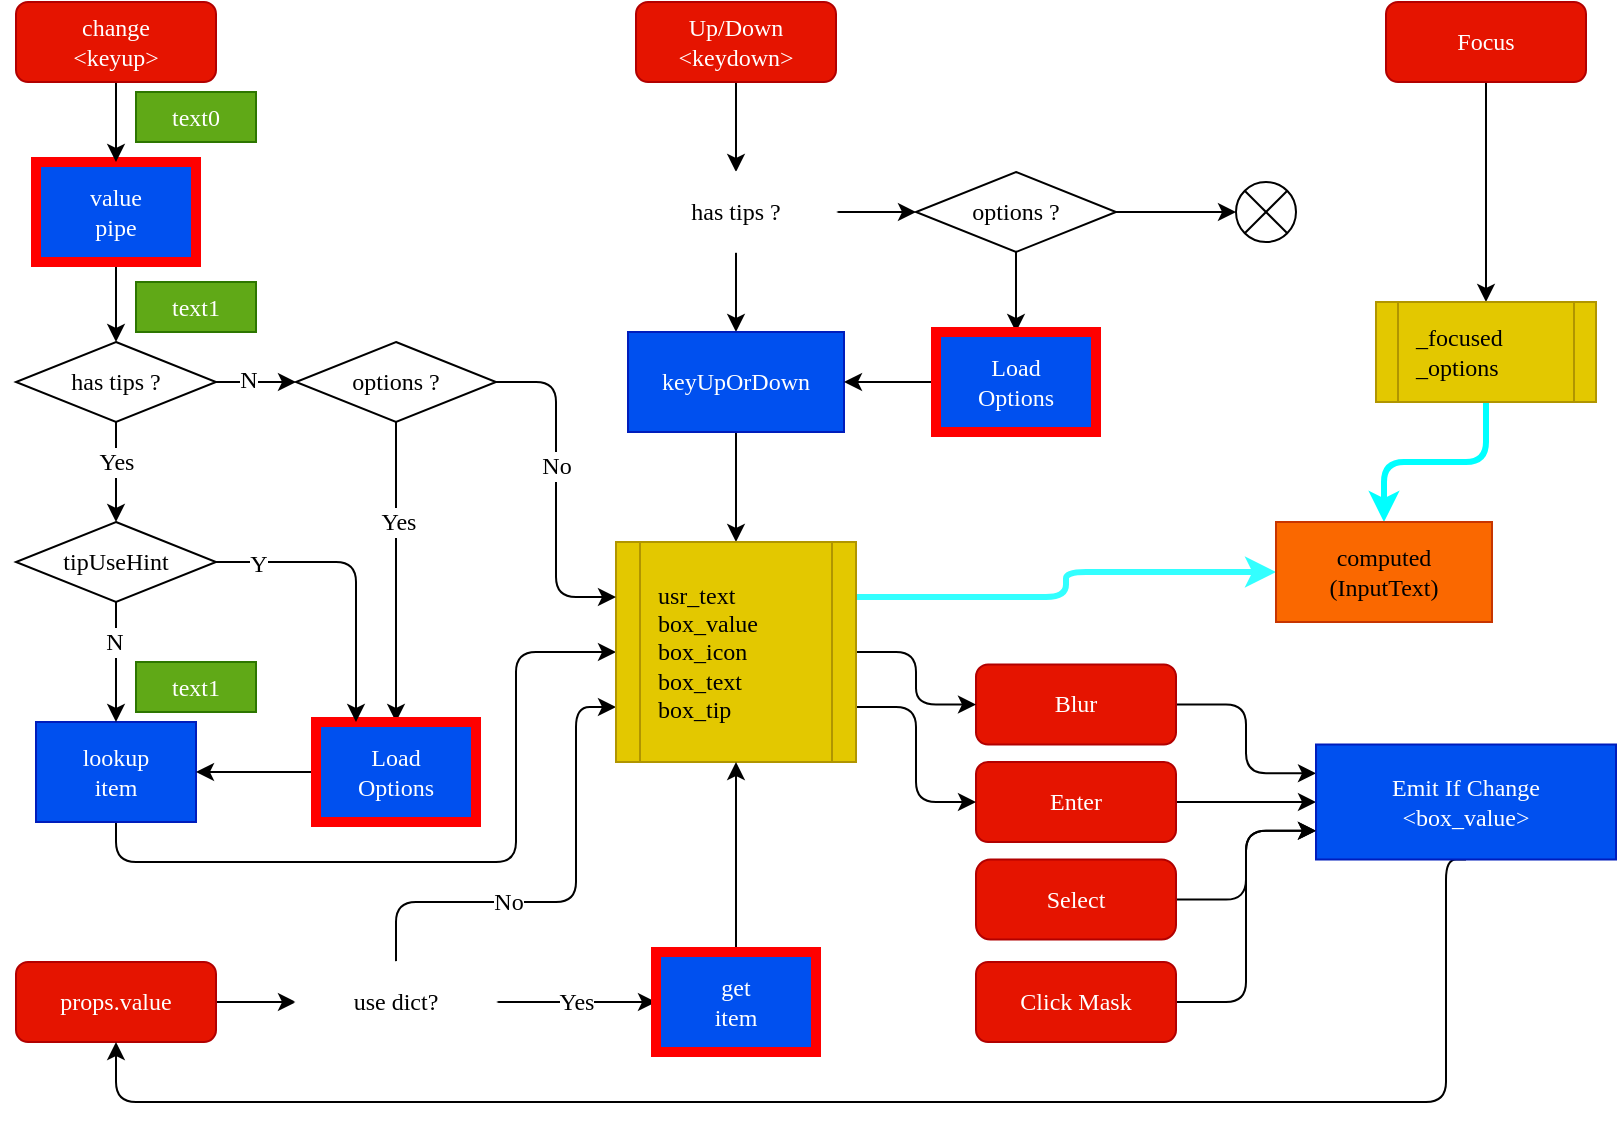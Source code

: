 <mxfile>
    <diagram id="I311CjVAPMg0SiuKlsNw" name="修改">
        <mxGraphModel dx="1166" dy="779" grid="1" gridSize="10" guides="1" tooltips="1" connect="1" arrows="1" fold="1" page="1" pageScale="1" pageWidth="1600" pageHeight="900" math="0" shadow="0">
            <root>
                <mxCell id="0"/>
                <mxCell id="1" parent="0"/>
                <mxCell id="G3gjfQG2tpVTyfgOykU4-22" style="edgeStyle=none;html=1;exitX=0.5;exitY=1;exitDx=0;exitDy=0;entryX=0.5;entryY=0;entryDx=0;entryDy=0;fontFamily=Verdana;fontSize=12;fontColor=default;" parent="1" source="G3gjfQG2tpVTyfgOykU4-1" target="G3gjfQG2tpVTyfgOykU4-4" edge="1">
                    <mxGeometry relative="1" as="geometry"/>
                </mxCell>
                <mxCell id="G3gjfQG2tpVTyfgOykU4-1" value="value &lt;br&gt;pipe" style="rounded=0;whiteSpace=wrap;html=1;fontFamily=Verdana;fillColor=#0050ef;fontColor=#ffffff;strokeColor=#FF0000;strokeWidth=5;" parent="1" vertex="1">
                    <mxGeometry x="370" y="180" width="80" height="50" as="geometry"/>
                </mxCell>
                <mxCell id="G3gjfQG2tpVTyfgOykU4-27" style="edgeStyle=orthogonalEdgeStyle;html=1;exitX=0.5;exitY=1;exitDx=0;exitDy=0;fontFamily=Verdana;fontSize=12;fontColor=default;entryX=0;entryY=0.5;entryDx=0;entryDy=0;" parent="1" source="G3gjfQG2tpVTyfgOykU4-2" target="G3gjfQG2tpVTyfgOykU4-18" edge="1">
                    <mxGeometry relative="1" as="geometry">
                        <mxPoint x="620" y="450" as="targetPoint"/>
                        <Array as="points">
                            <mxPoint x="410" y="530"/>
                            <mxPoint x="610" y="530"/>
                            <mxPoint x="610" y="425"/>
                        </Array>
                    </mxGeometry>
                </mxCell>
                <mxCell id="G3gjfQG2tpVTyfgOykU4-2" value="lookup&lt;br&gt;item" style="rounded=0;whiteSpace=wrap;html=1;fontFamily=Verdana;fillColor=#0050ef;fontColor=#ffffff;strokeColor=#001DBC;" parent="1" vertex="1">
                    <mxGeometry x="370" y="460" width="80" height="50" as="geometry"/>
                </mxCell>
                <mxCell id="G3gjfQG2tpVTyfgOykU4-23" style="edgeStyle=none;html=1;exitX=0;exitY=0.5;exitDx=0;exitDy=0;fontFamily=Verdana;fontSize=12;fontColor=default;" parent="1" source="G3gjfQG2tpVTyfgOykU4-4" target="G3gjfQG2tpVTyfgOykU4-20" edge="1">
                    <mxGeometry relative="1" as="geometry"/>
                </mxCell>
                <mxCell id="G3gjfQG2tpVTyfgOykU4-24" value="No" style="edgeLabel;html=1;align=center;verticalAlign=middle;resizable=0;points=[];fontSize=12;fontFamily=Verdana;fontColor=default;" parent="G3gjfQG2tpVTyfgOykU4-23" vertex="1" connectable="0">
                    <mxGeometry x="-0.48" y="2" relative="1" as="geometry">
                        <mxPoint x="-7" y="-2" as="offset"/>
                    </mxGeometry>
                </mxCell>
                <mxCell id="G3gjfQG2tpVTyfgOykU4-34" value="N" style="edgeLabel;html=1;align=center;verticalAlign=middle;resizable=0;points=[];fontSize=12;fontFamily=Verdana;fontColor=default;" parent="G3gjfQG2tpVTyfgOykU4-23" vertex="1" connectable="0">
                    <mxGeometry x="0.657" y="1" relative="1" as="geometry">
                        <mxPoint as="offset"/>
                    </mxGeometry>
                </mxCell>
                <mxCell id="G3gjfQG2tpVTyfgOykU4-25" style="edgeStyle=none;html=1;entryX=0.5;entryY=0;entryDx=0;entryDy=0;fontFamily=Verdana;fontSize=12;fontColor=default;" parent="1" source="G3gjfQG2tpVTyfgOykU4-4" target="G3gjfQG2tpVTyfgOykU4-37" edge="1">
                    <mxGeometry relative="1" as="geometry"/>
                </mxCell>
                <mxCell id="G3gjfQG2tpVTyfgOykU4-26" value="Yes" style="edgeLabel;html=1;align=center;verticalAlign=middle;resizable=0;points=[];fontSize=12;fontFamily=Verdana;fontColor=default;" parent="G3gjfQG2tpVTyfgOykU4-25" vertex="1" connectable="0">
                    <mxGeometry x="-0.44" y="-2" relative="1" as="geometry">
                        <mxPoint x="2" y="6" as="offset"/>
                    </mxGeometry>
                </mxCell>
                <mxCell id="G3gjfQG2tpVTyfgOykU4-4" value="has tips ?" style="rhombus;whiteSpace=wrap;html=1;rounded=0;strokeColor=default;fontFamily=Verdana;fontSize=12;fontColor=default;fillColor=default;" parent="1" vertex="1">
                    <mxGeometry x="360" y="270" width="100" height="40" as="geometry"/>
                </mxCell>
                <mxCell id="G3gjfQG2tpVTyfgOykU4-21" style="edgeStyle=none;html=1;exitX=0.5;exitY=1;exitDx=0;exitDy=0;fontFamily=Verdana;fontSize=12;fontColor=default;" parent="1" source="G3gjfQG2tpVTyfgOykU4-6" target="G3gjfQG2tpVTyfgOykU4-1" edge="1">
                    <mxGeometry relative="1" as="geometry"/>
                </mxCell>
                <mxCell id="G3gjfQG2tpVTyfgOykU4-6" value="change&lt;br&gt;&amp;lt;keyup&amp;gt;" style="rounded=1;whiteSpace=wrap;html=1;strokeColor=#B20000;fontFamily=Verdana;fontSize=12;fontColor=#ffffff;fillColor=#e51400;" parent="1" vertex="1">
                    <mxGeometry x="360" y="100" width="100" height="40" as="geometry"/>
                </mxCell>
                <mxCell id="G3gjfQG2tpVTyfgOykU4-32" style="edgeStyle=none;html=1;exitX=0.5;exitY=1;exitDx=0;exitDy=0;fontFamily=Verdana;fontSize=12;fontColor=default;" parent="1" source="G3gjfQG2tpVTyfgOykU4-7" target="G3gjfQG2tpVTyfgOykU4-12" edge="1">
                    <mxGeometry relative="1" as="geometry"/>
                </mxCell>
                <mxCell id="G3gjfQG2tpVTyfgOykU4-7" value="Up/Down&lt;br&gt;&amp;lt;keydown&amp;gt;" style="rounded=1;whiteSpace=wrap;html=1;strokeColor=#B20000;fontFamily=Verdana;fontSize=12;fontColor=#ffffff;fillColor=#e51400;" parent="1" vertex="1">
                    <mxGeometry x="670" y="100" width="100" height="40" as="geometry"/>
                </mxCell>
                <mxCell id="3" style="html=1;exitX=1;exitY=0.5;exitDx=0;exitDy=0;entryX=0;entryY=0.75;entryDx=0;entryDy=0;edgeStyle=orthogonalEdgeStyle;" edge="1" parent="1" source="G3gjfQG2tpVTyfgOykU4-8" target="G3gjfQG2tpVTyfgOykU4-82">
                    <mxGeometry relative="1" as="geometry"/>
                </mxCell>
                <mxCell id="G3gjfQG2tpVTyfgOykU4-8" value="Select" style="rounded=1;whiteSpace=wrap;html=1;strokeColor=#B20000;fontFamily=Verdana;fontSize=12;fontColor=#ffffff;fillColor=#e51400;arcSize=18;" parent="1" vertex="1">
                    <mxGeometry x="840" y="528.75" width="100" height="40" as="geometry"/>
                </mxCell>
                <mxCell id="G3gjfQG2tpVTyfgOykU4-60" style="edgeStyle=orthogonalEdgeStyle;html=1;exitX=0.5;exitY=0;exitDx=0;exitDy=0;entryX=0;entryY=0.75;entryDx=0;entryDy=0;fontFamily=Lucida Console;fontSize=12;fontColor=default;" parent="1" source="G3gjfQG2tpVTyfgOykU4-58" target="G3gjfQG2tpVTyfgOykU4-18" edge="1">
                    <mxGeometry relative="1" as="geometry">
                        <Array as="points">
                            <mxPoint x="550" y="550"/>
                            <mxPoint x="640" y="550"/>
                            <mxPoint x="640" y="453"/>
                        </Array>
                    </mxGeometry>
                </mxCell>
                <mxCell id="G3gjfQG2tpVTyfgOykU4-65" value="No" style="edgeLabel;html=1;align=center;verticalAlign=middle;resizable=0;points=[];fontSize=12;fontFamily=Lucida Console;fontColor=default;" parent="G3gjfQG2tpVTyfgOykU4-60" vertex="1" connectable="0">
                    <mxGeometry x="-0.281" relative="1" as="geometry">
                        <mxPoint as="offset"/>
                    </mxGeometry>
                </mxCell>
                <mxCell id="G3gjfQG2tpVTyfgOykU4-63" style="edgeStyle=none;html=1;exitX=1;exitY=0.5;exitDx=0;exitDy=0;entryX=0;entryY=0.5;entryDx=0;entryDy=0;fontFamily=Lucida Console;fontSize=12;fontColor=default;" parent="1" source="G3gjfQG2tpVTyfgOykU4-9" target="G3gjfQG2tpVTyfgOykU4-58" edge="1">
                    <mxGeometry relative="1" as="geometry"/>
                </mxCell>
                <mxCell id="G3gjfQG2tpVTyfgOykU4-9" value="props.value" style="rounded=1;whiteSpace=wrap;html=1;strokeColor=#B20000;fontFamily=Verdana;fontSize=12;fontColor=#ffffff;fillColor=#e51400;" parent="1" vertex="1">
                    <mxGeometry x="360" y="580" width="100" height="40" as="geometry"/>
                </mxCell>
                <mxCell id="G3gjfQG2tpVTyfgOykU4-48" style="edgeStyle=none;html=1;exitX=0.5;exitY=1;exitDx=0;exitDy=0;entryX=0.5;entryY=0;entryDx=0;entryDy=0;fontFamily=Verdana;fontSize=12;fontColor=default;" parent="1" source="G3gjfQG2tpVTyfgOykU4-12" target="G3gjfQG2tpVTyfgOykU4-17" edge="1">
                    <mxGeometry relative="1" as="geometry"/>
                </mxCell>
                <mxCell id="G3gjfQG2tpVTyfgOykU4-49" style="edgeStyle=none;html=1;exitX=1;exitY=0.5;exitDx=0;exitDy=0;fontFamily=Verdana;fontSize=12;fontColor=default;" parent="1" source="G3gjfQG2tpVTyfgOykU4-12" target="G3gjfQG2tpVTyfgOykU4-43" edge="1">
                    <mxGeometry relative="1" as="geometry"/>
                </mxCell>
                <mxCell id="G3gjfQG2tpVTyfgOykU4-12" value="has&amp;nbsp;tips ?" style="rhombus;whiteSpace=wrap;html=1;rounded=0;strokeColor=#fff;fontFamily=Verdana;fontSize=12;fontColor=default;fillColor=default;" parent="1" vertex="1">
                    <mxGeometry x="670" y="185" width="100" height="40" as="geometry"/>
                </mxCell>
                <mxCell id="G3gjfQG2tpVTyfgOykU4-78" style="edgeStyle=orthogonalEdgeStyle;html=1;exitX=1;exitY=0.5;exitDx=0;exitDy=0;fontFamily=Lucida Console;fontSize=12;fontColor=default;" parent="1" source="G3gjfQG2tpVTyfgOykU4-14" target="G3gjfQG2tpVTyfgOykU4-82" edge="1">
                    <mxGeometry relative="1" as="geometry">
                        <mxPoint x="990" y="425" as="targetPoint"/>
                    </mxGeometry>
                </mxCell>
                <mxCell id="G3gjfQG2tpVTyfgOykU4-14" value="Enter" style="rounded=1;whiteSpace=wrap;html=1;strokeColor=#B20000;fontFamily=Verdana;fontSize=12;fontColor=#ffffff;fillColor=#e51400;" parent="1" vertex="1">
                    <mxGeometry x="840" y="480" width="100" height="40" as="geometry"/>
                </mxCell>
                <mxCell id="G3gjfQG2tpVTyfgOykU4-72" style="edgeStyle=orthogonalEdgeStyle;html=1;exitX=1;exitY=0.5;exitDx=0;exitDy=0;entryX=0;entryY=0.25;entryDx=0;entryDy=0;fontFamily=Lucida Console;fontSize=12;fontColor=default;" parent="1" source="G3gjfQG2tpVTyfgOykU4-15" target="G3gjfQG2tpVTyfgOykU4-82" edge="1">
                    <mxGeometry relative="1" as="geometry">
                        <mxPoint x="1200" y="480" as="targetPoint"/>
                    </mxGeometry>
                </mxCell>
                <mxCell id="G3gjfQG2tpVTyfgOykU4-15" value="Blur" style="rounded=1;whiteSpace=wrap;html=1;strokeColor=#B20000;fontFamily=Verdana;fontSize=12;fontColor=#ffffff;fillColor=#e51400;" parent="1" vertex="1">
                    <mxGeometry x="840" y="431.25" width="100" height="40" as="geometry"/>
                </mxCell>
                <mxCell id="G3gjfQG2tpVTyfgOykU4-54" style="edgeStyle=none;html=1;exitX=0.5;exitY=1;exitDx=0;exitDy=0;entryX=0.5;entryY=0;entryDx=0;entryDy=0;fontFamily=Verdana;fontSize=12;fontColor=default;" parent="1" source="G3gjfQG2tpVTyfgOykU4-17" target="G3gjfQG2tpVTyfgOykU4-18" edge="1">
                    <mxGeometry relative="1" as="geometry"/>
                </mxCell>
                <mxCell id="G3gjfQG2tpVTyfgOykU4-17" value="keyUpOrDown" style="rounded=0;whiteSpace=wrap;html=1;fontFamily=Verdana;fillColor=#0050ef;fontColor=#ffffff;strokeColor=#001DBC;" parent="1" vertex="1">
                    <mxGeometry x="666" y="265" width="108" height="50" as="geometry"/>
                </mxCell>
                <mxCell id="G3gjfQG2tpVTyfgOykU4-67" style="edgeStyle=elbowEdgeStyle;html=1;exitX=1;exitY=0.5;exitDx=0;exitDy=0;entryX=0;entryY=0.5;entryDx=0;entryDy=0;fontFamily=Lucida Console;fontSize=12;fontColor=default;" parent="1" source="G3gjfQG2tpVTyfgOykU4-18" target="G3gjfQG2tpVTyfgOykU4-15" edge="1">
                    <mxGeometry relative="1" as="geometry"/>
                </mxCell>
                <mxCell id="G3gjfQG2tpVTyfgOykU4-68" style="edgeStyle=orthogonalEdgeStyle;html=1;exitX=1;exitY=0.75;exitDx=0;exitDy=0;fontFamily=Lucida Console;fontSize=12;fontColor=default;entryX=0;entryY=0.5;entryDx=0;entryDy=0;" parent="1" source="G3gjfQG2tpVTyfgOykU4-18" target="G3gjfQG2tpVTyfgOykU4-14" edge="1">
                    <mxGeometry relative="1" as="geometry"/>
                </mxCell>
                <mxCell id="8" style="edgeStyle=orthogonalEdgeStyle;html=1;exitX=1;exitY=0.25;exitDx=0;exitDy=0;entryX=0;entryY=0.5;entryDx=0;entryDy=0;strokeColor=#33FFFF;strokeWidth=3;" edge="1" parent="1" source="G3gjfQG2tpVTyfgOykU4-18" target="6">
                    <mxGeometry relative="1" as="geometry"/>
                </mxCell>
                <mxCell id="G3gjfQG2tpVTyfgOykU4-18" value="usr_text&lt;br&gt;box_value&lt;br&gt;box_icon&lt;br&gt;box_text&lt;br&gt;box_tip" style="shape=process;whiteSpace=wrap;html=1;backgroundOutline=1;rounded=0;strokeColor=#B09500;fontFamily=Lucida Console;fontSize=12;fontColor=#000000;fillColor=#e3c800;align=left;spacingLeft=7;" parent="1" vertex="1">
                    <mxGeometry x="660" y="370" width="120" height="110" as="geometry"/>
                </mxCell>
                <mxCell id="G3gjfQG2tpVTyfgOykU4-28" style="edgeStyle=none;html=1;exitX=0.5;exitY=1;exitDx=0;exitDy=0;fontFamily=Verdana;fontSize=12;fontColor=default;entryX=0.5;entryY=0;entryDx=0;entryDy=0;" parent="1" source="G3gjfQG2tpVTyfgOykU4-20" target="G3gjfQG2tpVTyfgOykU4-33" edge="1">
                    <mxGeometry relative="1" as="geometry">
                        <mxPoint x="490" y="330" as="targetPoint"/>
                        <Array as="points"/>
                    </mxGeometry>
                </mxCell>
                <mxCell id="G3gjfQG2tpVTyfgOykU4-35" value="Yes" style="edgeLabel;html=1;align=center;verticalAlign=middle;resizable=0;points=[];fontSize=12;fontFamily=Verdana;fontColor=default;" parent="G3gjfQG2tpVTyfgOykU4-28" vertex="1" connectable="0">
                    <mxGeometry x="-0.4" y="1" relative="1" as="geometry">
                        <mxPoint y="5" as="offset"/>
                    </mxGeometry>
                </mxCell>
                <mxCell id="G3gjfQG2tpVTyfgOykU4-30" style="edgeStyle=orthogonalEdgeStyle;html=1;exitX=1;exitY=0.5;exitDx=0;exitDy=0;entryX=0;entryY=0.25;entryDx=0;entryDy=0;fontFamily=Verdana;fontSize=12;fontColor=default;" parent="1" source="G3gjfQG2tpVTyfgOykU4-20" target="G3gjfQG2tpVTyfgOykU4-18" edge="1">
                    <mxGeometry relative="1" as="geometry"/>
                </mxCell>
                <mxCell id="G3gjfQG2tpVTyfgOykU4-31" value="No" style="edgeLabel;html=1;align=center;verticalAlign=middle;resizable=0;points=[];fontSize=12;fontFamily=Verdana;fontColor=default;" parent="G3gjfQG2tpVTyfgOykU4-30" vertex="1" connectable="0">
                    <mxGeometry x="-0.6" relative="1" as="geometry">
                        <mxPoint y="38" as="offset"/>
                    </mxGeometry>
                </mxCell>
                <mxCell id="G3gjfQG2tpVTyfgOykU4-20" value="options ?" style="rhombus;whiteSpace=wrap;html=1;rounded=0;strokeColor=default;fontFamily=Verdana;fontSize=12;fontColor=default;fillColor=default;" parent="1" vertex="1">
                    <mxGeometry x="500" y="270" width="100" height="40" as="geometry"/>
                </mxCell>
                <mxCell id="G3gjfQG2tpVTyfgOykU4-36" style="edgeStyle=none;html=1;entryX=1;entryY=0.5;entryDx=0;entryDy=0;fontFamily=Verdana;fontSize=12;fontColor=default;" parent="1" source="G3gjfQG2tpVTyfgOykU4-33" target="G3gjfQG2tpVTyfgOykU4-2" edge="1">
                    <mxGeometry relative="1" as="geometry"/>
                </mxCell>
                <mxCell id="G3gjfQG2tpVTyfgOykU4-33" value="Load&lt;br&gt;Options" style="rounded=0;whiteSpace=wrap;html=1;fontFamily=Verdana;fillColor=#0050ef;fontColor=#ffffff;strokeColor=#FF0000;strokeWidth=5;" parent="1" vertex="1">
                    <mxGeometry x="510" y="460" width="80" height="50" as="geometry"/>
                </mxCell>
                <mxCell id="G3gjfQG2tpVTyfgOykU4-38" style="edgeStyle=none;html=1;exitX=1;exitY=0.5;exitDx=0;exitDy=0;entryX=0.25;entryY=0;entryDx=0;entryDy=0;fontFamily=Verdana;fontSize=12;fontColor=default;" parent="1" source="G3gjfQG2tpVTyfgOykU4-37" target="G3gjfQG2tpVTyfgOykU4-33" edge="1">
                    <mxGeometry relative="1" as="geometry">
                        <Array as="points">
                            <mxPoint x="530" y="380"/>
                        </Array>
                    </mxGeometry>
                </mxCell>
                <mxCell id="G3gjfQG2tpVTyfgOykU4-40" value="Y" style="edgeLabel;html=1;align=center;verticalAlign=middle;resizable=0;points=[];fontSize=12;fontFamily=Verdana;fontColor=default;" parent="G3gjfQG2tpVTyfgOykU4-38" vertex="1" connectable="0">
                    <mxGeometry x="-0.72" y="-1" relative="1" as="geometry">
                        <mxPoint as="offset"/>
                    </mxGeometry>
                </mxCell>
                <mxCell id="G3gjfQG2tpVTyfgOykU4-39" style="edgeStyle=none;html=1;exitX=0.5;exitY=1;exitDx=0;exitDy=0;entryX=0.5;entryY=0;entryDx=0;entryDy=0;fontFamily=Verdana;fontSize=12;fontColor=default;" parent="1" source="G3gjfQG2tpVTyfgOykU4-37" target="G3gjfQG2tpVTyfgOykU4-2" edge="1">
                    <mxGeometry relative="1" as="geometry"/>
                </mxCell>
                <mxCell id="G3gjfQG2tpVTyfgOykU4-41" value="N" style="edgeLabel;html=1;align=center;verticalAlign=middle;resizable=0;points=[];fontSize=12;fontFamily=Verdana;fontColor=default;" parent="G3gjfQG2tpVTyfgOykU4-39" vertex="1" connectable="0">
                    <mxGeometry x="-0.333" y="-1" relative="1" as="geometry">
                        <mxPoint as="offset"/>
                    </mxGeometry>
                </mxCell>
                <mxCell id="G3gjfQG2tpVTyfgOykU4-37" value="tipUseHint" style="rhombus;whiteSpace=wrap;html=1;rounded=0;strokeColor=default;fontFamily=Verdana;fontSize=12;fontColor=default;fillColor=default;" parent="1" vertex="1">
                    <mxGeometry x="360" y="360" width="100" height="40" as="geometry"/>
                </mxCell>
                <mxCell id="G3gjfQG2tpVTyfgOykU4-46" style="edgeStyle=none;html=1;exitX=0.5;exitY=1;exitDx=0;exitDy=0;entryX=0.5;entryY=0;entryDx=0;entryDy=0;fontFamily=Verdana;fontSize=12;fontColor=default;" parent="1" source="G3gjfQG2tpVTyfgOykU4-43" target="G3gjfQG2tpVTyfgOykU4-44" edge="1">
                    <mxGeometry relative="1" as="geometry"/>
                </mxCell>
                <mxCell id="G3gjfQG2tpVTyfgOykU4-93" style="edgeStyle=none;html=1;exitX=1;exitY=0.5;exitDx=0;exitDy=0;entryX=0;entryY=0.5;entryDx=0;entryDy=0;fontFamily=Lucida Console;fontSize=12;fontColor=default;" parent="1" source="G3gjfQG2tpVTyfgOykU4-43" target="G3gjfQG2tpVTyfgOykU4-92" edge="1">
                    <mxGeometry relative="1" as="geometry">
                        <Array as="points">
                            <mxPoint x="940" y="205"/>
                        </Array>
                    </mxGeometry>
                </mxCell>
                <mxCell id="G3gjfQG2tpVTyfgOykU4-43" value="options ?" style="rhombus;whiteSpace=wrap;html=1;rounded=0;strokeColor=default;fontFamily=Verdana;fontSize=12;fontColor=default;fillColor=default;" parent="1" vertex="1">
                    <mxGeometry x="810" y="185" width="100" height="40" as="geometry"/>
                </mxCell>
                <mxCell id="G3gjfQG2tpVTyfgOykU4-47" style="edgeStyle=none;html=1;exitX=0;exitY=0.5;exitDx=0;exitDy=0;fontFamily=Verdana;fontSize=12;fontColor=default;" parent="1" source="G3gjfQG2tpVTyfgOykU4-44" target="G3gjfQG2tpVTyfgOykU4-17" edge="1">
                    <mxGeometry relative="1" as="geometry"/>
                </mxCell>
                <mxCell id="G3gjfQG2tpVTyfgOykU4-44" value="Load&lt;br&gt;Options" style="rounded=0;whiteSpace=wrap;html=1;fontFamily=Verdana;fillColor=#0050ef;fontColor=#ffffff;strokeColor=#FF0000;strokeWidth=5;" parent="1" vertex="1">
                    <mxGeometry x="820" y="265" width="80" height="50" as="geometry"/>
                </mxCell>
                <mxCell id="G3gjfQG2tpVTyfgOykU4-52" value="N" style="text;strokeColor=none;fillColor=none;html=1;fontSize=12;fontStyle=0;verticalAlign=middle;align=center;fillStyle=auto;fontFamily=Verdana;fontColor=#FFFFFF;rounded=0;" parent="1" vertex="1">
                    <mxGeometry x="690" y="225" width="20" height="30" as="geometry"/>
                </mxCell>
                <mxCell id="G3gjfQG2tpVTyfgOykU4-53" value="Y" style="text;strokeColor=none;fillColor=none;html=1;fontSize=12;fontStyle=0;verticalAlign=middle;align=center;fillStyle=auto;fontFamily=Verdana;fontColor=#FFFFFF;rounded=0;" parent="1" vertex="1">
                    <mxGeometry x="780" y="170" width="20" height="30" as="geometry"/>
                </mxCell>
                <mxCell id="G3gjfQG2tpVTyfgOykU4-56" value="Y" style="text;strokeColor=none;fillColor=none;html=1;fontSize=12;fontStyle=0;verticalAlign=middle;align=center;fillStyle=auto;fontFamily=Verdana;fontColor=#FFFFFF;rounded=0;" parent="1" vertex="1">
                    <mxGeometry x="860" y="225" width="20" height="30" as="geometry"/>
                </mxCell>
                <mxCell id="G3gjfQG2tpVTyfgOykU4-64" style="edgeStyle=none;html=1;exitX=1;exitY=0.5;exitDx=0;exitDy=0;entryX=0;entryY=0.5;entryDx=0;entryDy=0;fontFamily=Lucida Console;fontSize=12;fontColor=default;" parent="1" source="G3gjfQG2tpVTyfgOykU4-58" target="G3gjfQG2tpVTyfgOykU4-59" edge="1">
                    <mxGeometry relative="1" as="geometry"/>
                </mxCell>
                <mxCell id="G3gjfQG2tpVTyfgOykU4-66" value="Yes" style="edgeLabel;html=1;align=center;verticalAlign=middle;resizable=0;points=[];fontSize=12;fontFamily=Lucida Console;fontColor=default;" parent="G3gjfQG2tpVTyfgOykU4-64" vertex="1" connectable="0">
                    <mxGeometry x="0.325" y="1" relative="1" as="geometry">
                        <mxPoint x="-13" y="1" as="offset"/>
                    </mxGeometry>
                </mxCell>
                <mxCell id="G3gjfQG2tpVTyfgOykU4-58" value="use dict?" style="rhombus;whiteSpace=wrap;html=1;rounded=0;strokeColor=#fff;fontFamily=Verdana;fontSize=12;fontColor=default;fillColor=default;" parent="1" vertex="1">
                    <mxGeometry x="500" y="580" width="100" height="40" as="geometry"/>
                </mxCell>
                <mxCell id="G3gjfQG2tpVTyfgOykU4-61" style="edgeStyle=none;html=1;entryX=0.5;entryY=1;entryDx=0;entryDy=0;fontFamily=Lucida Console;fontSize=12;fontColor=default;" parent="1" source="G3gjfQG2tpVTyfgOykU4-59" target="G3gjfQG2tpVTyfgOykU4-18" edge="1">
                    <mxGeometry relative="1" as="geometry"/>
                </mxCell>
                <mxCell id="G3gjfQG2tpVTyfgOykU4-59" value="get&lt;br&gt;item" style="rounded=0;whiteSpace=wrap;html=1;fontFamily=Verdana;fillColor=#0050ef;fontColor=#ffffff;strokeColor=#FF0000;strokeWidth=5;" parent="1" vertex="1">
                    <mxGeometry x="680" y="575" width="80" height="50" as="geometry"/>
                </mxCell>
                <mxCell id="G3gjfQG2tpVTyfgOykU4-85" style="edgeStyle=orthogonalEdgeStyle;html=1;exitX=0.5;exitY=1;exitDx=0;exitDy=0;entryX=0.5;entryY=1;entryDx=0;entryDy=0;fontFamily=Lucida Console;fontSize=12;fontColor=default;" parent="1" source="G3gjfQG2tpVTyfgOykU4-82" target="G3gjfQG2tpVTyfgOykU4-9" edge="1">
                    <mxGeometry relative="1" as="geometry">
                        <Array as="points">
                            <mxPoint x="1075" y="650"/>
                            <mxPoint x="410" y="650"/>
                        </Array>
                    </mxGeometry>
                </mxCell>
                <mxCell id="G3gjfQG2tpVTyfgOykU4-82" value="Emit If Change&lt;br&gt;&amp;lt;box_value&amp;gt;" style="rounded=0;whiteSpace=wrap;html=1;fontFamily=Verdana;fillColor=#0050ef;fontColor=#ffffff;strokeColor=#001DBC;" parent="1" vertex="1">
                    <mxGeometry x="1010" y="471.25" width="150" height="57.5" as="geometry"/>
                </mxCell>
                <mxCell id="G3gjfQG2tpVTyfgOykU4-89" value="text0" style="shape=parallelogram;perimeter=parallelogramPerimeter;whiteSpace=wrap;html=1;fixedSize=1;rounded=0;strokeColor=#2D7600;fontFamily=Lucida Console;fontSize=12;fontColor=#ffffff;fillColor=#60a917;size=0;" parent="1" vertex="1">
                    <mxGeometry x="420" y="145" width="60" height="25" as="geometry"/>
                </mxCell>
                <mxCell id="G3gjfQG2tpVTyfgOykU4-90" value="text1" style="shape=parallelogram;perimeter=parallelogramPerimeter;whiteSpace=wrap;html=1;fixedSize=1;rounded=0;strokeColor=#2D7600;fontFamily=Lucida Console;fontSize=12;fontColor=#ffffff;fillColor=#60a917;size=0;" parent="1" vertex="1">
                    <mxGeometry x="420" y="240" width="60" height="25" as="geometry"/>
                </mxCell>
                <mxCell id="G3gjfQG2tpVTyfgOykU4-91" value="text1" style="shape=parallelogram;perimeter=parallelogramPerimeter;whiteSpace=wrap;html=1;fixedSize=1;rounded=0;strokeColor=#2D7600;fontFamily=Lucida Console;fontSize=12;fontColor=#ffffff;fillColor=#60a917;size=0;" parent="1" vertex="1">
                    <mxGeometry x="420" y="430" width="60" height="25" as="geometry"/>
                </mxCell>
                <mxCell id="G3gjfQG2tpVTyfgOykU4-92" value="" style="shape=sumEllipse;perimeter=ellipsePerimeter;whiteSpace=wrap;html=1;backgroundOutline=1;rounded=0;strokeColor=default;fontFamily=Lucida Console;fontSize=12;fontColor=default;fillColor=default;" parent="1" vertex="1">
                    <mxGeometry x="970" y="190" width="30" height="30" as="geometry"/>
                </mxCell>
                <mxCell id="G3gjfQG2tpVTyfgOykU4-94" value="N" style="text;strokeColor=none;fillColor=none;html=1;fontSize=12;fontStyle=0;verticalAlign=middle;align=center;fillStyle=auto;fontFamily=Verdana;fontColor=#FFFFFF;rounded=0;" parent="1" vertex="1">
                    <mxGeometry x="930" y="170" width="20" height="30" as="geometry"/>
                </mxCell>
                <mxCell id="5" style="edgeStyle=orthogonalEdgeStyle;html=1;exitX=0.5;exitY=1;exitDx=0;exitDy=0;entryX=0.5;entryY=0;entryDx=0;entryDy=0;" edge="1" parent="1" source="7EhdpOorh7qhO6V0p5Uv-2" target="7EhdpOorh7qhO6V0p5Uv-10">
                    <mxGeometry relative="1" as="geometry"/>
                </mxCell>
                <mxCell id="7EhdpOorh7qhO6V0p5Uv-2" value="Focus" style="rounded=1;whiteSpace=wrap;html=1;strokeColor=#B20000;fontFamily=Verdana;fontSize=12;fontColor=#ffffff;fillColor=#e51400;" parent="1" vertex="1">
                    <mxGeometry x="1045" y="100" width="100" height="40" as="geometry"/>
                </mxCell>
                <mxCell id="7" style="edgeStyle=orthogonalEdgeStyle;html=1;exitX=0.5;exitY=1;exitDx=0;exitDy=0;entryX=0.5;entryY=0;entryDx=0;entryDy=0;strokeColor=#00FFFF;strokeWidth=3;" edge="1" parent="1" source="7EhdpOorh7qhO6V0p5Uv-10" target="6">
                    <mxGeometry relative="1" as="geometry"/>
                </mxCell>
                <mxCell id="7EhdpOorh7qhO6V0p5Uv-10" value="_focused&lt;br&gt;_options&lt;br&gt;" style="shape=process;whiteSpace=wrap;html=1;backgroundOutline=1;rounded=0;strokeColor=#B09500;fontFamily=Lucida Console;fontSize=12;fontColor=#000000;fillColor=#e3c800;align=left;spacingLeft=7;" parent="1" vertex="1">
                    <mxGeometry x="1040" y="250" width="110" height="50" as="geometry"/>
                </mxCell>
                <mxCell id="4" style="edgeStyle=orthogonalEdgeStyle;html=1;exitX=1;exitY=0.5;exitDx=0;exitDy=0;entryX=0;entryY=0.75;entryDx=0;entryDy=0;" edge="1" parent="1" source="2" target="G3gjfQG2tpVTyfgOykU4-82">
                    <mxGeometry relative="1" as="geometry"/>
                </mxCell>
                <mxCell id="2" value="Click Mask" style="rounded=1;whiteSpace=wrap;html=1;strokeColor=#B20000;fontFamily=Verdana;fontSize=12;fontColor=#ffffff;fillColor=#e51400;" vertex="1" parent="1">
                    <mxGeometry x="840" y="580" width="100" height="40" as="geometry"/>
                </mxCell>
                <mxCell id="6" value="computed&lt;br&gt;(InputText)" style="rounded=0;whiteSpace=wrap;html=1;fontFamily=Verdana;fillColor=#fa6800;fontColor=#000000;strokeColor=#C73500;" vertex="1" parent="1">
                    <mxGeometry x="990" y="360" width="108" height="50" as="geometry"/>
                </mxCell>
            </root>
        </mxGraphModel>
    </diagram>
    <diagram id="G-k5Eh1YLXvYTZp7uyle" name="第 2 页">
        <mxGraphModel dx="1166" dy="779" grid="1" gridSize="10" guides="1" tooltips="1" connect="1" arrows="1" fold="1" page="1" pageScale="1" pageWidth="1600" pageHeight="900" math="0" shadow="0">
            <root>
                <mxCell id="0"/>
                <mxCell id="1" parent="0"/>
            </root>
        </mxGraphModel>
    </diagram>
</mxfile>